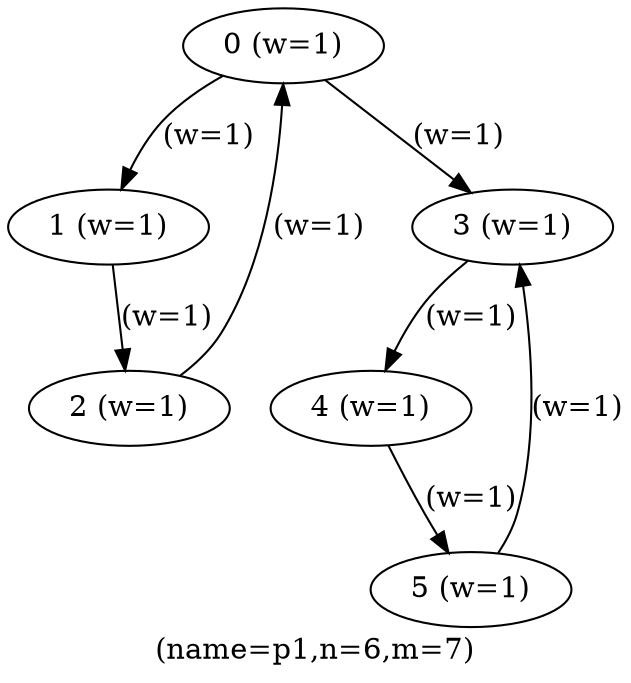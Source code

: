 digraph p1 {
label="(name=p1,n=6,m=7)";
	0 -> 1 [label="(w=1)"];
	1 -> 2 [label="(w=1)"];
	2 -> 0 [label="(w=1)"];
	3 -> 4 [label="(w=1)"];
	4 -> 5 [label="(w=1)"];
	5 -> 3 [label="(w=1)"];
	0 -> 3 [label="(w=1)"];
	0 [label="0 (w=1)"];
	1 [label="1 (w=1)"];
	2 [label="2 (w=1)"];
	3 [label="3 (w=1)"];
	4 [label="4 (w=1)"];
	5 [label="5 (w=1)"];
}
